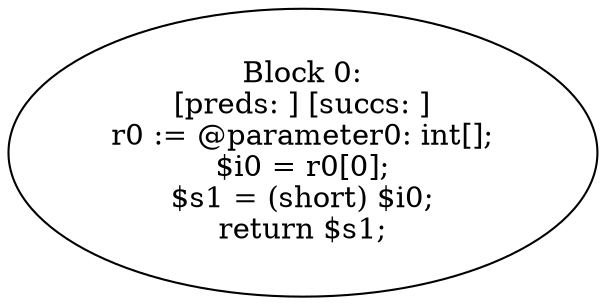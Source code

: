digraph "unitGraph" {
    "Block 0:
[preds: ] [succs: ]
r0 := @parameter0: int[];
$i0 = r0[0];
$s1 = (short) $i0;
return $s1;
"
}
